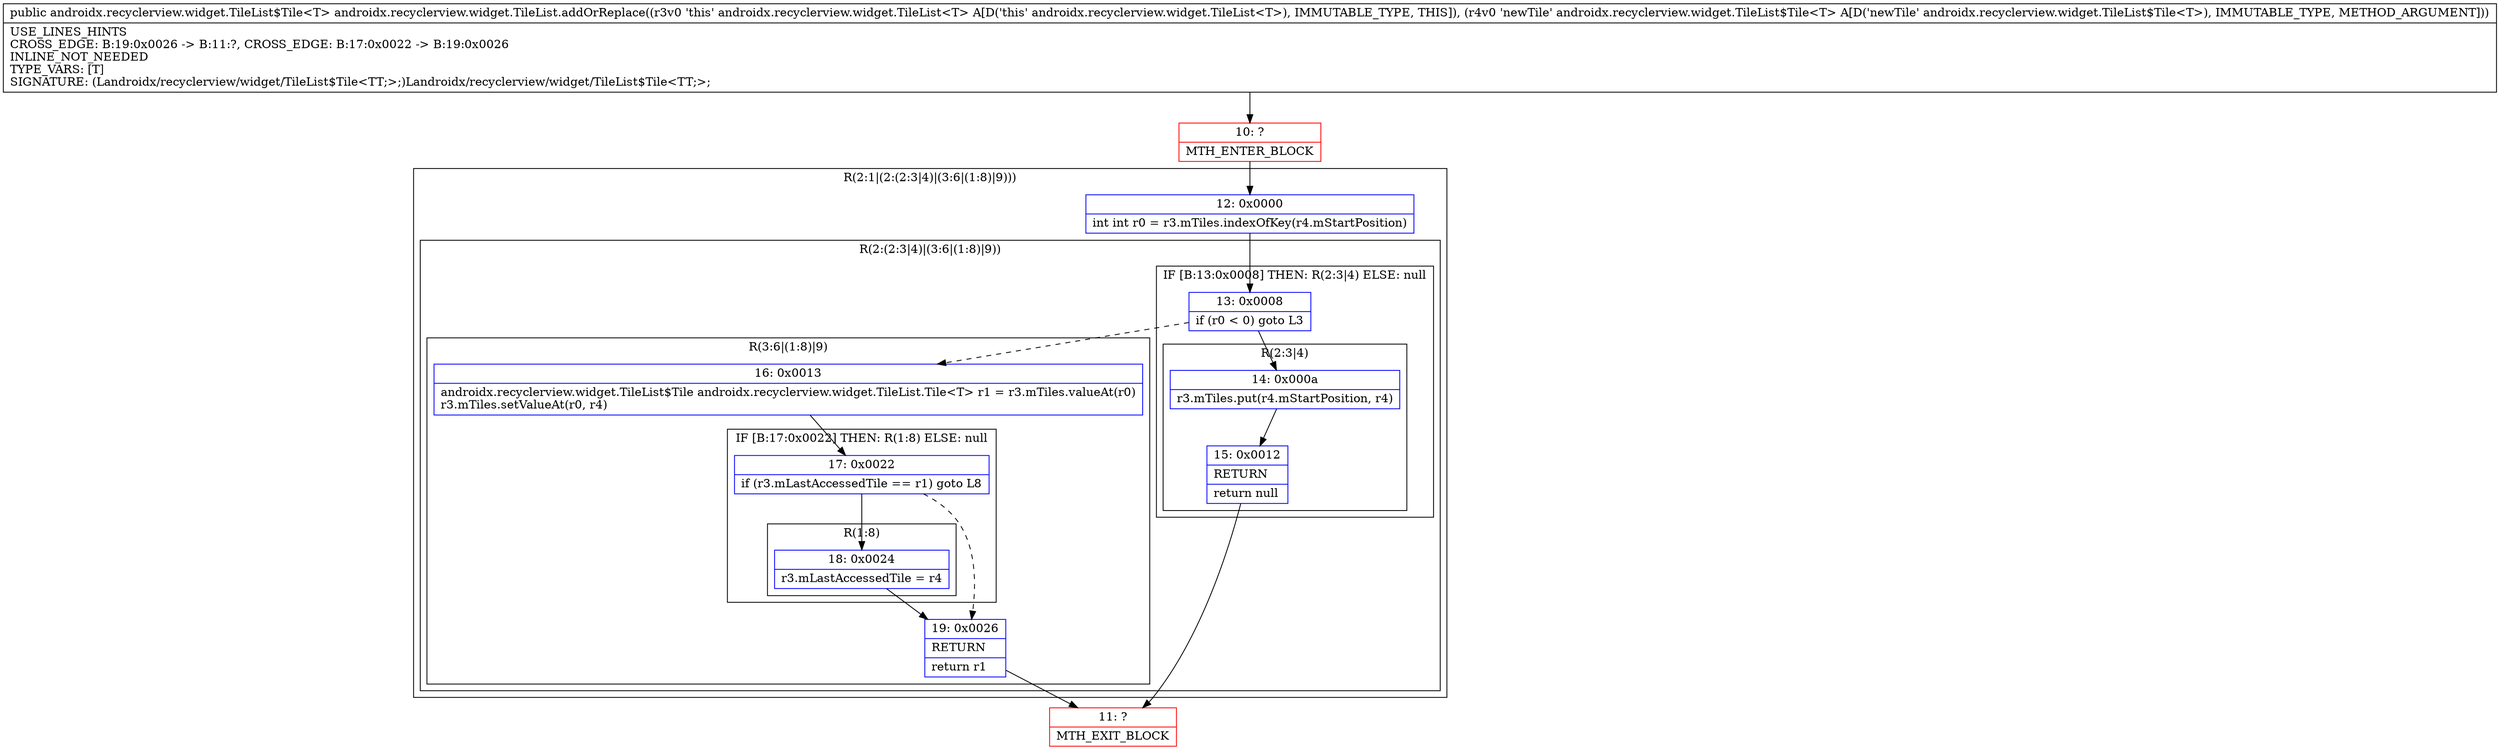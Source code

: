 digraph "CFG forandroidx.recyclerview.widget.TileList.addOrReplace(Landroidx\/recyclerview\/widget\/TileList$Tile;)Landroidx\/recyclerview\/widget\/TileList$Tile;" {
subgraph cluster_Region_1829671730 {
label = "R(2:1|(2:(2:3|4)|(3:6|(1:8)|9)))";
node [shape=record,color=blue];
Node_12 [shape=record,label="{12\:\ 0x0000|int int r0 = r3.mTiles.indexOfKey(r4.mStartPosition)\l}"];
subgraph cluster_Region_563264786 {
label = "R(2:(2:3|4)|(3:6|(1:8)|9))";
node [shape=record,color=blue];
subgraph cluster_IfRegion_403527038 {
label = "IF [B:13:0x0008] THEN: R(2:3|4) ELSE: null";
node [shape=record,color=blue];
Node_13 [shape=record,label="{13\:\ 0x0008|if (r0 \< 0) goto L3\l}"];
subgraph cluster_Region_1201378008 {
label = "R(2:3|4)";
node [shape=record,color=blue];
Node_14 [shape=record,label="{14\:\ 0x000a|r3.mTiles.put(r4.mStartPosition, r4)\l}"];
Node_15 [shape=record,label="{15\:\ 0x0012|RETURN\l|return null\l}"];
}
}
subgraph cluster_Region_1309012854 {
label = "R(3:6|(1:8)|9)";
node [shape=record,color=blue];
Node_16 [shape=record,label="{16\:\ 0x0013|androidx.recyclerview.widget.TileList$Tile androidx.recyclerview.widget.TileList.Tile\<T\> r1 = r3.mTiles.valueAt(r0)\lr3.mTiles.setValueAt(r0, r4)\l}"];
subgraph cluster_IfRegion_1338565415 {
label = "IF [B:17:0x0022] THEN: R(1:8) ELSE: null";
node [shape=record,color=blue];
Node_17 [shape=record,label="{17\:\ 0x0022|if (r3.mLastAccessedTile == r1) goto L8\l}"];
subgraph cluster_Region_242489224 {
label = "R(1:8)";
node [shape=record,color=blue];
Node_18 [shape=record,label="{18\:\ 0x0024|r3.mLastAccessedTile = r4\l}"];
}
}
Node_19 [shape=record,label="{19\:\ 0x0026|RETURN\l|return r1\l}"];
}
}
}
Node_10 [shape=record,color=red,label="{10\:\ ?|MTH_ENTER_BLOCK\l}"];
Node_11 [shape=record,color=red,label="{11\:\ ?|MTH_EXIT_BLOCK\l}"];
MethodNode[shape=record,label="{public androidx.recyclerview.widget.TileList$Tile\<T\> androidx.recyclerview.widget.TileList.addOrReplace((r3v0 'this' androidx.recyclerview.widget.TileList\<T\> A[D('this' androidx.recyclerview.widget.TileList\<T\>), IMMUTABLE_TYPE, THIS]), (r4v0 'newTile' androidx.recyclerview.widget.TileList$Tile\<T\> A[D('newTile' androidx.recyclerview.widget.TileList$Tile\<T\>), IMMUTABLE_TYPE, METHOD_ARGUMENT]))  | USE_LINES_HINTS\lCROSS_EDGE: B:19:0x0026 \-\> B:11:?, CROSS_EDGE: B:17:0x0022 \-\> B:19:0x0026\lINLINE_NOT_NEEDED\lTYPE_VARS: [T]\lSIGNATURE: (Landroidx\/recyclerview\/widget\/TileList$Tile\<TT;\>;)Landroidx\/recyclerview\/widget\/TileList$Tile\<TT;\>;\l}"];
MethodNode -> Node_10;Node_12 -> Node_13;
Node_13 -> Node_14;
Node_13 -> Node_16[style=dashed];
Node_14 -> Node_15;
Node_15 -> Node_11;
Node_16 -> Node_17;
Node_17 -> Node_18;
Node_17 -> Node_19[style=dashed];
Node_18 -> Node_19;
Node_19 -> Node_11;
Node_10 -> Node_12;
}

